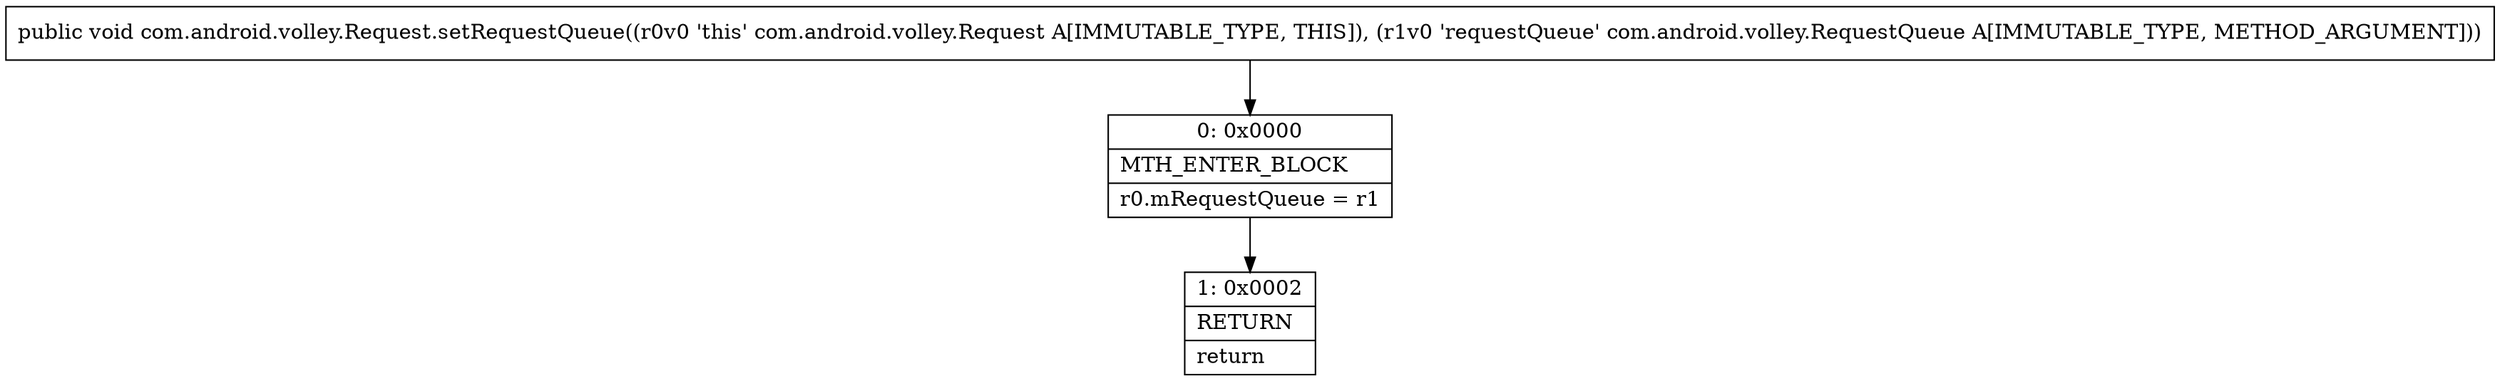 digraph "CFG forcom.android.volley.Request.setRequestQueue(Lcom\/android\/volley\/RequestQueue;)V" {
Node_0 [shape=record,label="{0\:\ 0x0000|MTH_ENTER_BLOCK\l|r0.mRequestQueue = r1\l}"];
Node_1 [shape=record,label="{1\:\ 0x0002|RETURN\l|return\l}"];
MethodNode[shape=record,label="{public void com.android.volley.Request.setRequestQueue((r0v0 'this' com.android.volley.Request A[IMMUTABLE_TYPE, THIS]), (r1v0 'requestQueue' com.android.volley.RequestQueue A[IMMUTABLE_TYPE, METHOD_ARGUMENT])) }"];
MethodNode -> Node_0;
Node_0 -> Node_1;
}

